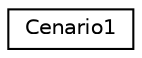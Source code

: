 digraph "Graphical Class Hierarchy"
{
 // LATEX_PDF_SIZE
  edge [fontname="Helvetica",fontsize="10",labelfontname="Helvetica",labelfontsize="10"];
  node [fontname="Helvetica",fontsize="10",shape=record];
  rankdir="LR";
  Node0 [label="Cenario1",height=0.2,width=0.4,color="black", fillcolor="white", style="filled",URL="$classCenario1.html",tooltip=" "];
}

